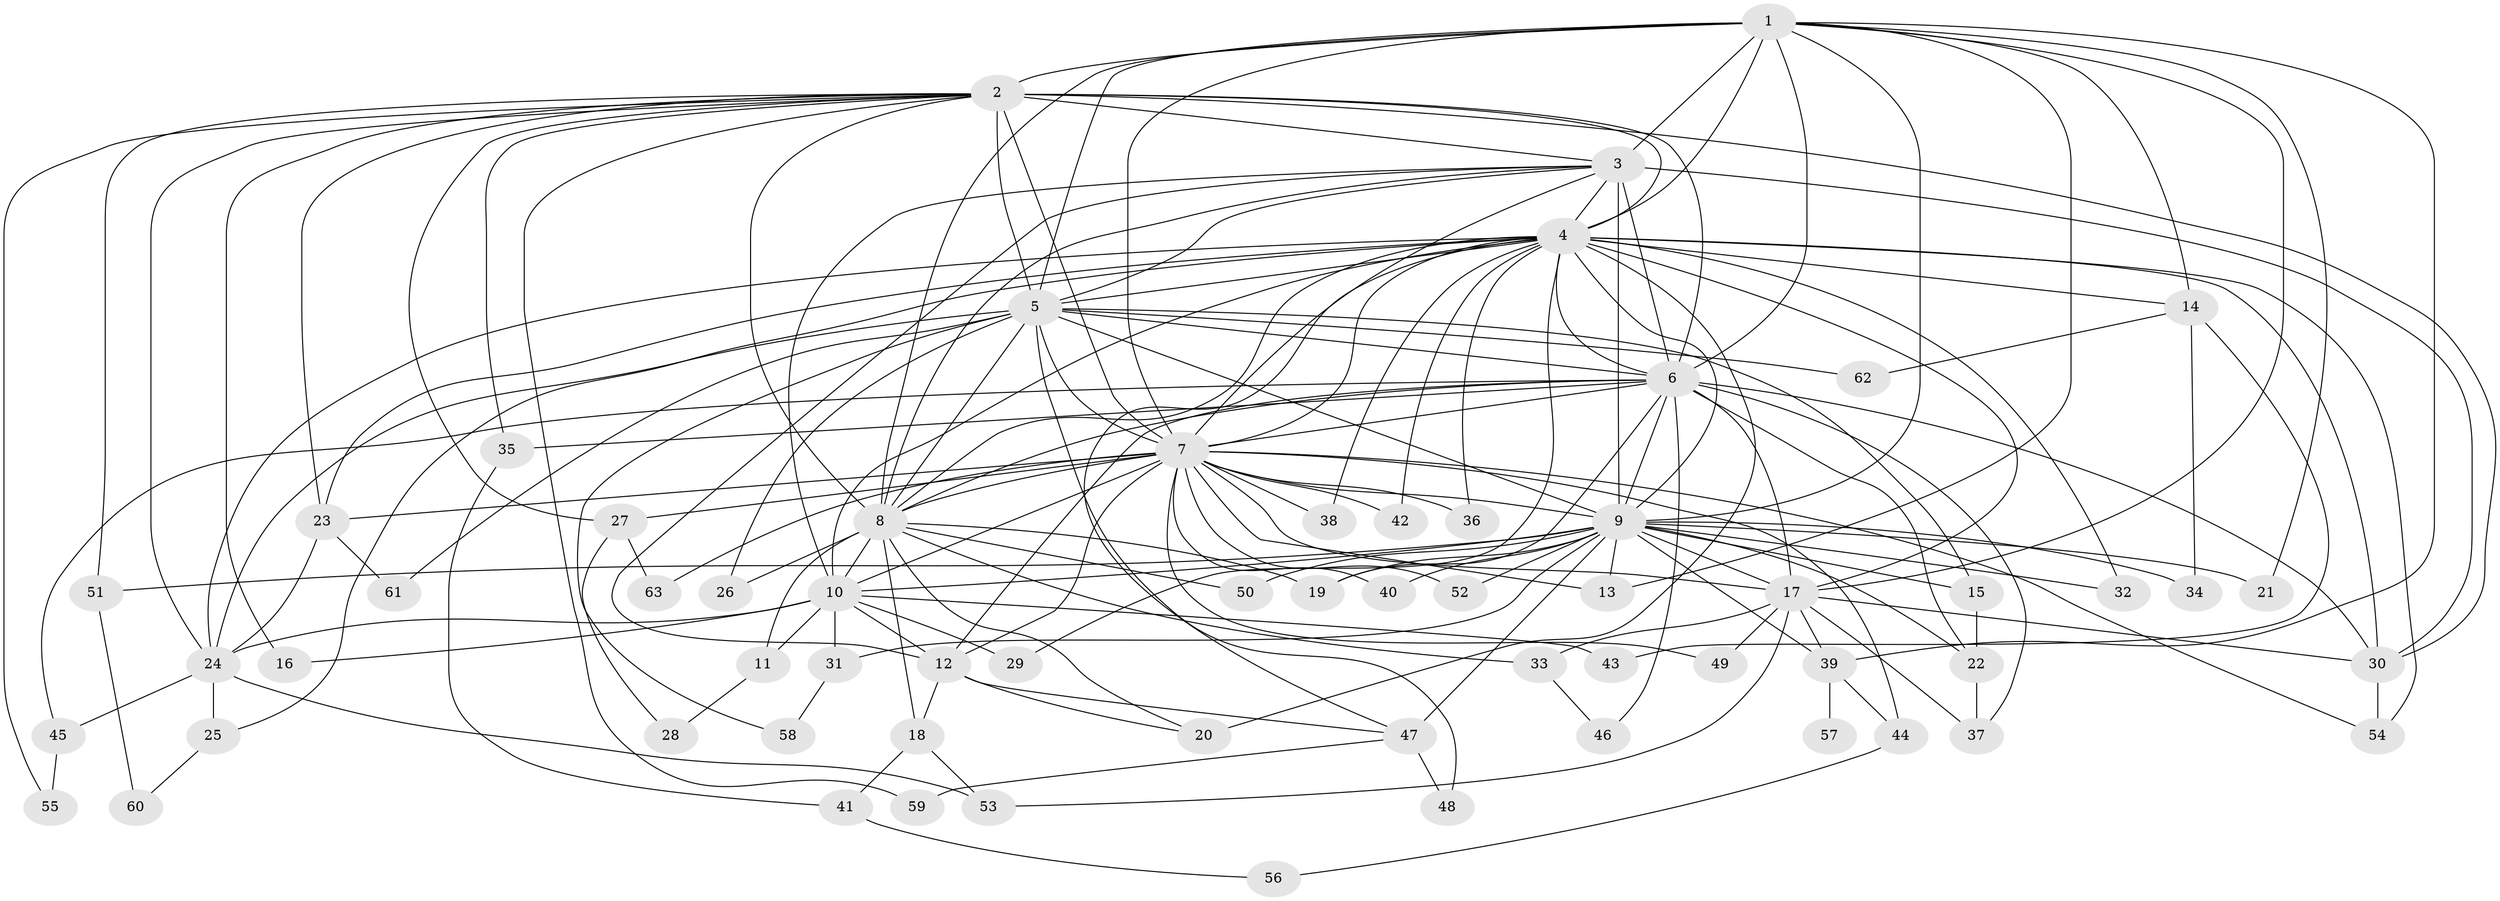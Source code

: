 // original degree distribution, {14: 0.007936507936507936, 17: 0.007936507936507936, 33: 0.007936507936507936, 35: 0.007936507936507936, 19: 0.007936507936507936, 15: 0.007936507936507936, 20: 0.007936507936507936, 28: 0.007936507936507936, 24: 0.007936507936507936, 18: 0.007936507936507936, 6: 0.031746031746031744, 3: 0.21428571428571427, 10: 0.007936507936507936, 5: 0.07142857142857142, 4: 0.06349206349206349, 2: 0.5238095238095238, 7: 0.007936507936507936}
// Generated by graph-tools (version 1.1) at 2025/34/03/09/25 02:34:57]
// undirected, 63 vertices, 165 edges
graph export_dot {
graph [start="1"]
  node [color=gray90,style=filled];
  1;
  2;
  3;
  4;
  5;
  6;
  7;
  8;
  9;
  10;
  11;
  12;
  13;
  14;
  15;
  16;
  17;
  18;
  19;
  20;
  21;
  22;
  23;
  24;
  25;
  26;
  27;
  28;
  29;
  30;
  31;
  32;
  33;
  34;
  35;
  36;
  37;
  38;
  39;
  40;
  41;
  42;
  43;
  44;
  45;
  46;
  47;
  48;
  49;
  50;
  51;
  52;
  53;
  54;
  55;
  56;
  57;
  58;
  59;
  60;
  61;
  62;
  63;
  1 -- 2 [weight=2.0];
  1 -- 3 [weight=3.0];
  1 -- 4 [weight=3.0];
  1 -- 5 [weight=3.0];
  1 -- 6 [weight=4.0];
  1 -- 7 [weight=2.0];
  1 -- 8 [weight=2.0];
  1 -- 9 [weight=1.0];
  1 -- 13 [weight=1.0];
  1 -- 14 [weight=1.0];
  1 -- 17 [weight=1.0];
  1 -- 21 [weight=1.0];
  1 -- 39 [weight=1.0];
  2 -- 3 [weight=2.0];
  2 -- 4 [weight=3.0];
  2 -- 5 [weight=1.0];
  2 -- 6 [weight=3.0];
  2 -- 7 [weight=3.0];
  2 -- 8 [weight=1.0];
  2 -- 16 [weight=1.0];
  2 -- 23 [weight=1.0];
  2 -- 24 [weight=1.0];
  2 -- 27 [weight=1.0];
  2 -- 30 [weight=1.0];
  2 -- 35 [weight=1.0];
  2 -- 51 [weight=1.0];
  2 -- 55 [weight=1.0];
  2 -- 59 [weight=1.0];
  3 -- 4 [weight=1.0];
  3 -- 5 [weight=1.0];
  3 -- 6 [weight=2.0];
  3 -- 7 [weight=1.0];
  3 -- 8 [weight=1.0];
  3 -- 9 [weight=19.0];
  3 -- 10 [weight=1.0];
  3 -- 12 [weight=1.0];
  3 -- 30 [weight=1.0];
  4 -- 5 [weight=2.0];
  4 -- 6 [weight=2.0];
  4 -- 7 [weight=1.0];
  4 -- 8 [weight=1.0];
  4 -- 9 [weight=5.0];
  4 -- 10 [weight=1.0];
  4 -- 14 [weight=1.0];
  4 -- 17 [weight=1.0];
  4 -- 20 [weight=2.0];
  4 -- 23 [weight=1.0];
  4 -- 24 [weight=1.0];
  4 -- 25 [weight=1.0];
  4 -- 29 [weight=1.0];
  4 -- 30 [weight=2.0];
  4 -- 32 [weight=1.0];
  4 -- 36 [weight=1.0];
  4 -- 38 [weight=1.0];
  4 -- 42 [weight=1.0];
  4 -- 47 [weight=1.0];
  4 -- 54 [weight=1.0];
  5 -- 6 [weight=2.0];
  5 -- 7 [weight=2.0];
  5 -- 8 [weight=1.0];
  5 -- 9 [weight=1.0];
  5 -- 15 [weight=1.0];
  5 -- 24 [weight=1.0];
  5 -- 26 [weight=1.0];
  5 -- 48 [weight=1.0];
  5 -- 58 [weight=1.0];
  5 -- 61 [weight=1.0];
  5 -- 62 [weight=1.0];
  6 -- 7 [weight=2.0];
  6 -- 8 [weight=3.0];
  6 -- 9 [weight=4.0];
  6 -- 12 [weight=1.0];
  6 -- 17 [weight=8.0];
  6 -- 19 [weight=1.0];
  6 -- 22 [weight=1.0];
  6 -- 30 [weight=3.0];
  6 -- 35 [weight=1.0];
  6 -- 37 [weight=1.0];
  6 -- 45 [weight=1.0];
  6 -- 46 [weight=1.0];
  7 -- 8 [weight=1.0];
  7 -- 9 [weight=1.0];
  7 -- 10 [weight=1.0];
  7 -- 12 [weight=1.0];
  7 -- 13 [weight=1.0];
  7 -- 17 [weight=1.0];
  7 -- 23 [weight=1.0];
  7 -- 27 [weight=1.0];
  7 -- 36 [weight=1.0];
  7 -- 38 [weight=1.0];
  7 -- 40 [weight=1.0];
  7 -- 42 [weight=1.0];
  7 -- 44 [weight=1.0];
  7 -- 49 [weight=1.0];
  7 -- 52 [weight=1.0];
  7 -- 54 [weight=1.0];
  7 -- 63 [weight=1.0];
  8 -- 10 [weight=1.0];
  8 -- 11 [weight=1.0];
  8 -- 18 [weight=1.0];
  8 -- 19 [weight=1.0];
  8 -- 20 [weight=1.0];
  8 -- 26 [weight=1.0];
  8 -- 33 [weight=1.0];
  8 -- 50 [weight=1.0];
  9 -- 10 [weight=1.0];
  9 -- 13 [weight=1.0];
  9 -- 15 [weight=1.0];
  9 -- 17 [weight=2.0];
  9 -- 19 [weight=1.0];
  9 -- 21 [weight=1.0];
  9 -- 22 [weight=1.0];
  9 -- 31 [weight=2.0];
  9 -- 32 [weight=1.0];
  9 -- 34 [weight=1.0];
  9 -- 39 [weight=2.0];
  9 -- 40 [weight=1.0];
  9 -- 47 [weight=3.0];
  9 -- 50 [weight=1.0];
  9 -- 51 [weight=1.0];
  9 -- 52 [weight=1.0];
  10 -- 11 [weight=1.0];
  10 -- 12 [weight=1.0];
  10 -- 16 [weight=1.0];
  10 -- 24 [weight=1.0];
  10 -- 29 [weight=1.0];
  10 -- 31 [weight=1.0];
  10 -- 43 [weight=1.0];
  11 -- 28 [weight=1.0];
  12 -- 18 [weight=1.0];
  12 -- 20 [weight=1.0];
  12 -- 47 [weight=1.0];
  14 -- 34 [weight=1.0];
  14 -- 43 [weight=1.0];
  14 -- 62 [weight=1.0];
  15 -- 22 [weight=1.0];
  17 -- 30 [weight=1.0];
  17 -- 33 [weight=1.0];
  17 -- 37 [weight=1.0];
  17 -- 39 [weight=1.0];
  17 -- 49 [weight=1.0];
  17 -- 53 [weight=1.0];
  18 -- 41 [weight=1.0];
  18 -- 53 [weight=1.0];
  22 -- 37 [weight=1.0];
  23 -- 24 [weight=1.0];
  23 -- 61 [weight=1.0];
  24 -- 25 [weight=1.0];
  24 -- 45 [weight=1.0];
  24 -- 53 [weight=1.0];
  25 -- 60 [weight=1.0];
  27 -- 28 [weight=1.0];
  27 -- 63 [weight=1.0];
  30 -- 54 [weight=1.0];
  31 -- 58 [weight=1.0];
  33 -- 46 [weight=1.0];
  35 -- 41 [weight=1.0];
  39 -- 44 [weight=1.0];
  39 -- 57 [weight=1.0];
  41 -- 56 [weight=1.0];
  44 -- 56 [weight=1.0];
  45 -- 55 [weight=1.0];
  47 -- 48 [weight=1.0];
  47 -- 59 [weight=1.0];
  51 -- 60 [weight=1.0];
}
